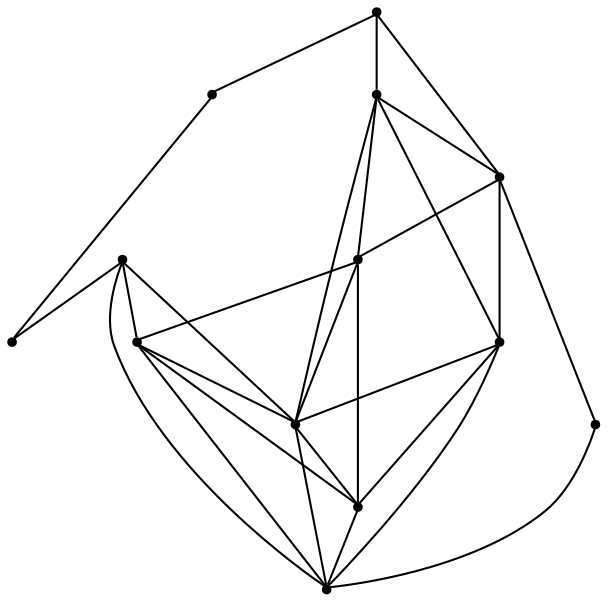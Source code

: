 graph {
  node [shape=point,comment="{\"directed\":false,\"doi\":\"10.1007/978-3-031-49272-3_22\",\"figure\":\"7\"}"]

  v0 [pos="1051.484149189055,2262.241738732716"]
  v1 [pos="934.7988940060606,2028.8740884764547"]
  v2 [pos="884.790927499063,2078.8814421027964"]
  v3 [pos="1034.8148270200556,2328.918210234505"]
  v4 [pos="984.8068605130583,2212.2343851063742"]
  v5 [pos="834.7829609920655,2362.2564459853993"]
  v6 [pos="818.1136388230661,2095.5505599782437"]
  v7 [pos="918.1295718370613,2195.565267230927"]
  v8 [pos="901.4602496680623,1995.5358527255603"]
  v9 [pos="818.1136388230663,2195.565267230927"]
  v10 [pos="784.774994485068,2028.8740884764547"]
  v11 [pos="751.4363501470694,2212.2343851063742"]
  v12 [pos="718.097705809071,2278.910856608163"]

  v0 -- v1 [id="-1",pos="1051.484149189055,2262.241738732716 934.7988940060606,2028.8740884764547 934.7988940060606,2028.8740884764547 934.7988940060606,2028.8740884764547"]
  v0 -- v2 [id="-2",pos="1051.484149189055,2262.241738732716 884.790927499063,2078.8814421027964 884.790927499063,2078.8814421027964 884.790927499063,2078.8814421027964"]
  v0 -- v3 [id="-3",pos="1051.484149189055,2262.241738732716 1034.8148270200556,2328.918210234505 1034.8148270200556,2328.918210234505 1034.8148270200556,2328.918210234505"]
  v0 -- v4 [id="-4",pos="1051.484149189055,2262.241738732716 984.8068605130583,2212.2343851063742 984.8068605130583,2212.2343851063742 984.8068605130583,2212.2343851063742"]
  v12 -- v11 [id="-9",pos="718.097705809071,2278.910856608163 751.4363501470694,2212.2343851063742 751.4363501470694,2212.2343851063742 751.4363501470694,2212.2343851063742"]
  v12 -- v5 [id="-10",pos="718.097705809071,2278.910856608163 834.7829609920655,2362.2564459853993 834.7829609920655,2362.2564459853993 834.7829609920655,2362.2564459853993"]
  v12 -- v10 [id="-12",pos="718.097705809071,2278.910856608163 784.774994485068,2028.8740884764547 784.774994485068,2028.8740884764547 784.774994485068,2028.8740884764547"]
  v11 -- v9 [id="-21",pos="751.4363501470694,2212.2343851063742 818.1136388230663,2195.565267230927 818.1136388230663,2195.565267230927 818.1136388230663,2195.565267230927"]
  v11 -- v2 [id="-27",pos="751.4363501470694,2212.2343851063742 884.790927499063,2078.8814421027964 884.790927499063,2078.8814421027964 884.790927499063,2078.8814421027964"]
  v11 -- v6 [id="-28",pos="751.4363501470694,2212.2343851063742 818.1136388230661,2095.5505599782437 818.1136388230661,2095.5505599782437 818.1136388230661,2095.5505599782437"]
  v11 -- v10 [id="-29",pos="751.4363501470694,2212.2343851063742 784.774994485068,2028.8740884764547 784.774994485068,2028.8740884764547 784.774994485068,2028.8740884764547"]
  v10 -- v9 [id="-37",pos="784.774994485068,2028.8740884764547 818.1136388230663,2195.565267230927 818.1136388230663,2195.565267230927 818.1136388230663,2195.565267230927"]
  v10 -- v8 [id="-39",pos="784.774994485068,2028.8740884764547 901.4602496680623,1995.5358527255603 901.4602496680623,1995.5358527255603 901.4602496680623,1995.5358527255603"]
  v10 -- v6 [id="-40",pos="784.774994485068,2028.8740884764547 818.1136388230661,2095.5505599782437 818.1136388230661,2095.5505599782437 818.1136388230661,2095.5505599782437"]
  v6 -- v7 [id="-54",pos="818.1136388230661,2095.5505599782437 918.1295718370613,2195.565267230927 918.1295718370613,2195.565267230927 918.1295718370613,2195.565267230927"]
  v6 -- v4 [id="-55",pos="818.1136388230661,2095.5505599782437 984.8068605130583,2212.2343851063742 984.8068605130583,2212.2343851063742 984.8068605130583,2212.2343851063742"]
  v9 -- v7 [id="-57",pos="818.1136388230663,2195.565267230927 918.1295718370613,2195.565267230927 918.1295718370613,2195.565267230927 918.1295718370613,2195.565267230927"]
  v6 -- v2 [id="-62",pos="818.1136388230661,2095.5505599782437 884.790927499063,2078.8814421027964 884.790927499063,2078.8814421027964 884.790927499063,2078.8814421027964"]
  v9 -- v1 [id="-73",pos="818.1136388230663,2195.565267230927 934.7988940060606,2028.8740884764547 934.7988940060606,2028.8740884764547 934.7988940060606,2028.8740884764547"]
  v9 -- v2 [id="-75",pos="818.1136388230663,2195.565267230927 884.790927499063,2078.8814421027964 884.790927499063,2078.8814421027964 884.790927499063,2078.8814421027964"]
  v5 -- v3 [id="-83",pos="834.7829609920655,2362.2564459853993 1034.8148270200556,2328.918210234505 1034.8148270200556,2328.918210234505 1034.8148270200556,2328.918210234505"]
  v4 -- v1 [id="-92",pos="984.8068605130583,2212.2343851063742 934.7988940060606,2028.8740884764547 934.7988940060606,2028.8740884764547 934.7988940060606,2028.8740884764547"]
  v4 -- v2 [id="-93",pos="984.8068605130583,2212.2343851063742 884.790927499063,2078.8814421027964 884.790927499063,2078.8814421027964 884.790927499063,2078.8814421027964"]
  v4 -- v7 [id="-95",pos="984.8068605130583,2212.2343851063742 918.1295718370613,2195.565267230927 918.1295718370613,2195.565267230927 918.1295718370613,2195.565267230927"]
  v2 -- v7 [id="-112",pos="884.790927499063,2078.8814421027964 918.1295718370613,2195.565267230927 918.1295718370613,2195.565267230927 918.1295718370613,2195.565267230927"]
  v2 -- v1 [id="-124",pos="884.790927499063,2078.8814421027964 934.7988940060606,2028.8740884764547 934.7988940060606,2028.8740884764547 934.7988940060606,2028.8740884764547"]
  v8 -- v1 [id="-138",pos="901.4602496680623,1995.5358527255603 934.7988940060606,2028.8740884764547 934.7988940060606,2028.8740884764547 934.7988940060606,2028.8740884764547"]
  v7 -- v1 [id="-158",pos="918.1295718370613,2195.565267230927 934.7988940060606,2028.8740884764547 934.7988940060606,2028.8740884764547 934.7988940060606,2028.8740884764547"]
}